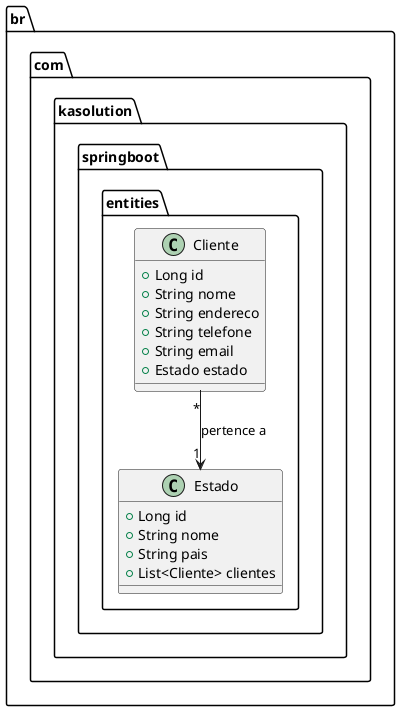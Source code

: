 @startuml
package br.com.kasolution.springboot.entities {
    class Cliente {
        + Long id
        + String nome
        + String endereco
        + String telefone
        + String email
        + Estado estado
    }

    class Estado {
        + Long id
        + String nome
        + String pais
        + List<Cliente> clientes
    }

    Cliente "*" --> "1" Estado : pertence a
}
@enduml